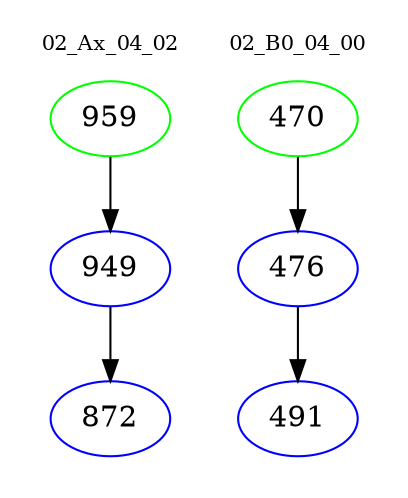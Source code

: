 digraph{
subgraph cluster_0 {
color = white
label = "02_Ax_04_02";
fontsize=10;
T0_959 [label="959", color="green"]
T0_959 -> T0_949 [color="black"]
T0_949 [label="949", color="blue"]
T0_949 -> T0_872 [color="black"]
T0_872 [label="872", color="blue"]
}
subgraph cluster_1 {
color = white
label = "02_B0_04_00";
fontsize=10;
T1_470 [label="470", color="green"]
T1_470 -> T1_476 [color="black"]
T1_476 [label="476", color="blue"]
T1_476 -> T1_491 [color="black"]
T1_491 [label="491", color="blue"]
}
}
